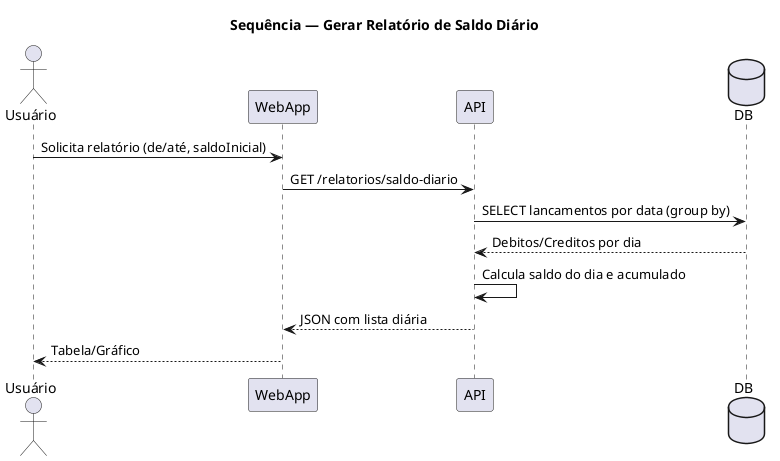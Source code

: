 @startuml
title Sequência — Gerar Relatório de Saldo Diário
actor Usuário
participant WebApp
participant API
database DB

Usuário -> WebApp : Solicita relatório (de/até, saldoInicial)
WebApp -> API : GET /relatorios/saldo-diario
API -> DB : SELECT lancamentos por data (group by)
DB --> API : Debitos/Creditos por dia
API -> API : Calcula saldo do dia e acumulado
API --> WebApp : JSON com lista diária
WebApp --> Usuário : Tabela/Gráfico
@enduml
